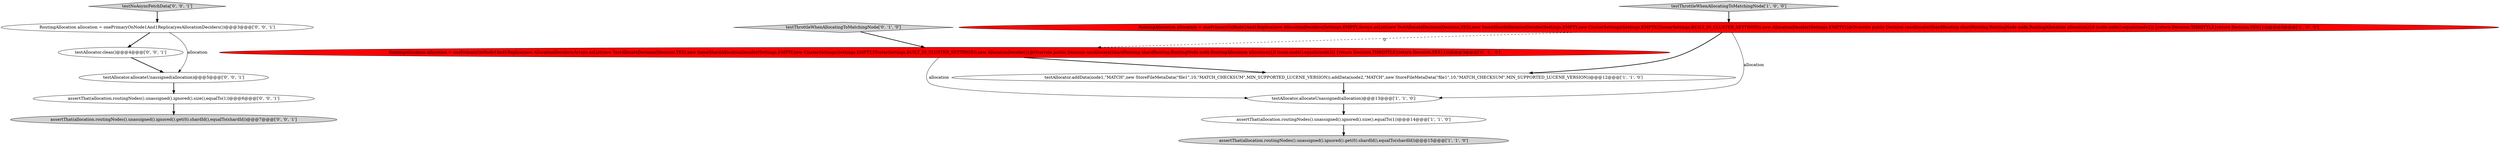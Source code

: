 digraph {
9 [style = filled, label = "testAllocator.clean()@@@4@@@['0', '0', '1']", fillcolor = white, shape = ellipse image = "AAA0AAABBB3BBB"];
13 [style = filled, label = "assertThat(allocation.routingNodes().unassigned().ignored().get(0).shardId(),equalTo(shardId))@@@7@@@['0', '0', '1']", fillcolor = lightgray, shape = ellipse image = "AAA0AAABBB3BBB"];
5 [style = filled, label = "testAllocator.allocateUnassigned(allocation)@@@13@@@['1', '1', '0']", fillcolor = white, shape = ellipse image = "AAA0AAABBB1BBB"];
11 [style = filled, label = "testNoAsyncFetchData['0', '0', '1']", fillcolor = lightgray, shape = diamond image = "AAA0AAABBB3BBB"];
0 [style = filled, label = "assertThat(allocation.routingNodes().unassigned().ignored().get(0).shardId(),equalTo(shardId))@@@15@@@['1', '1', '0']", fillcolor = lightgray, shape = ellipse image = "AAA0AAABBB1BBB"];
12 [style = filled, label = "testAllocator.allocateUnassigned(allocation)@@@5@@@['0', '0', '1']", fillcolor = white, shape = ellipse image = "AAA0AAABBB3BBB"];
2 [style = filled, label = "testThrottleWhenAllocatingToMatchingNode['1', '0', '0']", fillcolor = lightgray, shape = diamond image = "AAA0AAABBB1BBB"];
7 [style = filled, label = "RoutingAllocation allocation = onePrimaryOnNode1And1Replica(new AllocationDeciders(Arrays.asList(new TestAllocateDecision(Decision.YES),new SameShardAllocationDecider(Settings.EMPTY,new ClusterSettings(Settings.EMPTY,ClusterSettings.BUILT_IN_CLUSTER_SETTINGS)),new AllocationDecider(){@Override public Decision canAllocate(ShardRouting shardRouting,RoutingNode node,RoutingAllocation allocation){if (node.node().equals(node2)) {return Decision.THROTTLE}return Decision.YES}})))@@@3@@@['0', '1', '0']", fillcolor = red, shape = ellipse image = "AAA1AAABBB2BBB"];
3 [style = filled, label = "assertThat(allocation.routingNodes().unassigned().ignored().size(),equalTo(1))@@@14@@@['1', '1', '0']", fillcolor = white, shape = ellipse image = "AAA0AAABBB1BBB"];
8 [style = filled, label = "RoutingAllocation allocation = onePrimaryOnNode1And1Replica(yesAllocationDeciders())@@@3@@@['0', '0', '1']", fillcolor = white, shape = ellipse image = "AAA0AAABBB3BBB"];
6 [style = filled, label = "testThrottleWhenAllocatingToMatchingNode['0', '1', '0']", fillcolor = lightgray, shape = diamond image = "AAA0AAABBB2BBB"];
4 [style = filled, label = "RoutingAllocation allocation = onePrimaryOnNode1And1Replica(new AllocationDeciders(Settings.EMPTY,Arrays.asList(new TestAllocateDecision(Decision.YES),new SameShardAllocationDecider(Settings.EMPTY,new ClusterSettings(Settings.EMPTY,ClusterSettings.BUILT_IN_CLUSTER_SETTINGS)),new AllocationDecider(Settings.EMPTY){@Override public Decision canAllocate(ShardRouting shardRouting,RoutingNode node,RoutingAllocation allocation){if (node.node().equals(node2)) {return Decision.THROTTLE}return Decision.YES}})))@@@3@@@['1', '0', '0']", fillcolor = red, shape = ellipse image = "AAA1AAABBB1BBB"];
1 [style = filled, label = "testAllocator.addData(node1,\"MATCH\",new StoreFileMetaData(\"file1\",10,\"MATCH_CHECKSUM\",MIN_SUPPORTED_LUCENE_VERSION)).addData(node2,\"MATCH\",new StoreFileMetaData(\"file1\",10,\"MATCH_CHECKSUM\",MIN_SUPPORTED_LUCENE_VERSION))@@@12@@@['1', '1', '0']", fillcolor = white, shape = ellipse image = "AAA0AAABBB1BBB"];
10 [style = filled, label = "assertThat(allocation.routingNodes().unassigned().ignored().size(),equalTo(1))@@@6@@@['0', '0', '1']", fillcolor = white, shape = ellipse image = "AAA0AAABBB3BBB"];
1->5 [style = bold, label=""];
5->3 [style = bold, label=""];
8->12 [style = solid, label="allocation"];
11->8 [style = bold, label=""];
7->5 [style = solid, label="allocation"];
4->1 [style = bold, label=""];
12->10 [style = bold, label=""];
9->12 [style = bold, label=""];
7->1 [style = bold, label=""];
6->7 [style = bold, label=""];
10->13 [style = bold, label=""];
4->5 [style = solid, label="allocation"];
2->4 [style = bold, label=""];
4->7 [style = dashed, label="0"];
3->0 [style = bold, label=""];
8->9 [style = bold, label=""];
}
